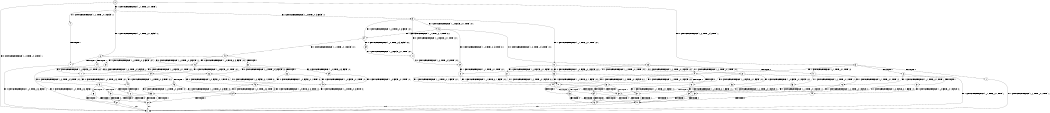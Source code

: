 digraph BCG {
size = "7, 10.5";
center = TRUE;
node [shape = circle];
0 [peripheries = 2];
0 -> 1 [label = "EX !0 !ATOMIC_EXCH_BRANCH (1, +0, TRUE, +0, 3, TRUE) !::"];
0 -> 2 [label = "EX !1 !ATOMIC_EXCH_BRANCH (1, +1, TRUE, +0, 1, TRUE) !::"];
0 -> 3 [label = "EX !0 !ATOMIC_EXCH_BRANCH (1, +0, TRUE, +0, 3, TRUE) !::"];
2 -> 4 [label = "EX !1 !ATOMIC_EXCH_BRANCH (1, +1, TRUE, +0, 1, FALSE) !:1:"];
2 -> 5 [label = "EX !0 !ATOMIC_EXCH_BRANCH (1, +0, TRUE, +0, 3, FALSE) !:1:"];
2 -> 6 [label = "EX !1 !ATOMIC_EXCH_BRANCH (1, +1, TRUE, +0, 1, FALSE) !:1:"];
3 -> 7 [label = "TERMINATE !0"];
3 -> 8 [label = "TERMINATE !0"];
3 -> 9 [label = "EX !1 !ATOMIC_EXCH_BRANCH (1, +1, TRUE, +0, 1, TRUE) !:0:"];
4 -> 10 [label = "TERMINATE !1"];
5 -> 11 [label = "EX !0 !ATOMIC_EXCH_BRANCH (1, +0, FALSE, +0, 1, TRUE) !:0:1:"];
5 -> 12 [label = "EX !1 !ATOMIC_EXCH_BRANCH (1, +1, TRUE, +0, 1, TRUE) !:0:1:"];
5 -> 13 [label = "EX !0 !ATOMIC_EXCH_BRANCH (1, +0, FALSE, +0, 1, TRUE) !:0:1:"];
6 -> 10 [label = "TERMINATE !1"];
6 -> 14 [label = "TERMINATE !1"];
6 -> 15 [label = "EX !0 !ATOMIC_EXCH_BRANCH (1, +0, TRUE, +0, 3, FALSE) !:1:"];
7 -> 1 [label = "EX !1 !ATOMIC_EXCH_BRANCH (1, +1, TRUE, +0, 1, TRUE) !::"];
8 -> 1 [label = "EX !1 !ATOMIC_EXCH_BRANCH (1, +1, TRUE, +0, 1, TRUE) !::"];
8 -> 16 [label = "EX !1 !ATOMIC_EXCH_BRANCH (1, +1, TRUE, +0, 1, TRUE) !::"];
9 -> 17 [label = "EX !1 !ATOMIC_EXCH_BRANCH (1, +1, TRUE, +0, 1, FALSE) !:0:1:"];
9 -> 18 [label = "TERMINATE !0"];
9 -> 19 [label = "EX !1 !ATOMIC_EXCH_BRANCH (1, +1, TRUE, +0, 1, FALSE) !:0:1:"];
10 -> 1 [label = "EX !0 !ATOMIC_EXCH_BRANCH (1, +0, TRUE, +0, 3, FALSE) !::"];
11 -> 20 [label = "EX !0 !ATOMIC_EXCH_BRANCH (1, +0, TRUE, +0, 3, TRUE) !:0:1:"];
12 -> 21 [label = "EX !0 !ATOMIC_EXCH_BRANCH (1, +0, FALSE, +0, 1, FALSE) !:0:1:"];
12 -> 22 [label = "EX !1 !ATOMIC_EXCH_BRANCH (1, +1, TRUE, +0, 1, FALSE) !:0:1:"];
12 -> 23 [label = "EX !0 !ATOMIC_EXCH_BRANCH (1, +0, FALSE, +0, 1, FALSE) !:0:1:"];
13 -> 20 [label = "EX !0 !ATOMIC_EXCH_BRANCH (1, +0, TRUE, +0, 3, TRUE) !:0:1:"];
13 -> 24 [label = "EX !1 !ATOMIC_EXCH_BRANCH (1, +1, TRUE, +0, 1, TRUE) !:0:1:"];
13 -> 25 [label = "EX !0 !ATOMIC_EXCH_BRANCH (1, +0, TRUE, +0, 3, TRUE) !:0:1:"];
14 -> 1 [label = "EX !0 !ATOMIC_EXCH_BRANCH (1, +0, TRUE, +0, 3, FALSE) !::"];
14 -> 26 [label = "EX !0 !ATOMIC_EXCH_BRANCH (1, +0, TRUE, +0, 3, FALSE) !::"];
15 -> 27 [label = "EX !0 !ATOMIC_EXCH_BRANCH (1, +0, FALSE, +0, 1, TRUE) !:0:1:"];
15 -> 28 [label = "TERMINATE !1"];
15 -> 29 [label = "EX !0 !ATOMIC_EXCH_BRANCH (1, +0, FALSE, +0, 1, TRUE) !:0:1:"];
16 -> 30 [label = "EX !1 !ATOMIC_EXCH_BRANCH (1, +1, TRUE, +0, 1, FALSE) !:1:"];
16 -> 31 [label = "EX !1 !ATOMIC_EXCH_BRANCH (1, +1, TRUE, +0, 1, FALSE) !:1:"];
17 -> 32 [label = "TERMINATE !0"];
18 -> 30 [label = "EX !1 !ATOMIC_EXCH_BRANCH (1, +1, TRUE, +0, 1, FALSE) !:1:"];
18 -> 31 [label = "EX !1 !ATOMIC_EXCH_BRANCH (1, +1, TRUE, +0, 1, FALSE) !:1:"];
19 -> 32 [label = "TERMINATE !0"];
19 -> 33 [label = "TERMINATE !1"];
19 -> 34 [label = "TERMINATE !0"];
20 -> 35 [label = "EX !1 !ATOMIC_EXCH_BRANCH (1, +1, TRUE, +0, 1, TRUE) !:0:1:"];
21 -> 17 [label = "EX !1 !ATOMIC_EXCH_BRANCH (1, +1, TRUE, +0, 1, FALSE) !:0:1:"];
22 -> 36 [label = "EX !0 !ATOMIC_EXCH_BRANCH (1, +0, FALSE, +0, 1, FALSE) !:0:1:"];
22 -> 37 [label = "TERMINATE !1"];
22 -> 38 [label = "EX !0 !ATOMIC_EXCH_BRANCH (1, +0, FALSE, +0, 1, FALSE) !:0:1:"];
23 -> 17 [label = "EX !1 !ATOMIC_EXCH_BRANCH (1, +1, TRUE, +0, 1, FALSE) !:0:1:"];
23 -> 18 [label = "TERMINATE !0"];
23 -> 19 [label = "EX !1 !ATOMIC_EXCH_BRANCH (1, +1, TRUE, +0, 1, FALSE) !:0:1:"];
24 -> 39 [label = "EX !0 !ATOMIC_EXCH_BRANCH (1, +0, TRUE, +0, 3, FALSE) !:0:1:"];
24 -> 40 [label = "EX !1 !ATOMIC_EXCH_BRANCH (1, +1, TRUE, +0, 1, FALSE) !:0:1:"];
24 -> 5 [label = "EX !0 !ATOMIC_EXCH_BRANCH (1, +0, TRUE, +0, 3, FALSE) !:0:1:"];
25 -> 35 [label = "EX !1 !ATOMIC_EXCH_BRANCH (1, +1, TRUE, +0, 1, TRUE) !:0:1:"];
25 -> 41 [label = "TERMINATE !0"];
25 -> 9 [label = "EX !1 !ATOMIC_EXCH_BRANCH (1, +1, TRUE, +0, 1, TRUE) !:0:1:"];
26 -> 42 [label = "EX !0 !ATOMIC_EXCH_BRANCH (1, +0, FALSE, +0, 1, TRUE) !:0:"];
26 -> 43 [label = "EX !0 !ATOMIC_EXCH_BRANCH (1, +0, FALSE, +0, 1, TRUE) !:0:"];
27 -> 44 [label = "EX !0 !ATOMIC_EXCH_BRANCH (1, +0, TRUE, +0, 3, TRUE) !:0:1:"];
28 -> 42 [label = "EX !0 !ATOMIC_EXCH_BRANCH (1, +0, FALSE, +0, 1, TRUE) !:0:"];
28 -> 43 [label = "EX !0 !ATOMIC_EXCH_BRANCH (1, +0, FALSE, +0, 1, TRUE) !:0:"];
29 -> 44 [label = "EX !0 !ATOMIC_EXCH_BRANCH (1, +0, TRUE, +0, 3, TRUE) !:0:1:"];
29 -> 45 [label = "TERMINATE !1"];
29 -> 46 [label = "EX !0 !ATOMIC_EXCH_BRANCH (1, +0, TRUE, +0, 3, TRUE) !:0:1:"];
30 -> 47 [label = "TERMINATE !1"];
31 -> 47 [label = "TERMINATE !1"];
31 -> 48 [label = "TERMINATE !1"];
32 -> 47 [label = "TERMINATE !1"];
33 -> 47 [label = "TERMINATE !0"];
33 -> 48 [label = "TERMINATE !0"];
34 -> 47 [label = "TERMINATE !1"];
34 -> 48 [label = "TERMINATE !1"];
35 -> 17 [label = "EX !1 !ATOMIC_EXCH_BRANCH (1, +1, TRUE, +0, 1, FALSE) !:0:1:"];
36 -> 32 [label = "TERMINATE !0"];
37 -> 49 [label = "EX !0 !ATOMIC_EXCH_BRANCH (1, +0, FALSE, +0, 1, FALSE) !:0:"];
37 -> 50 [label = "EX !0 !ATOMIC_EXCH_BRANCH (1, +0, FALSE, +0, 1, FALSE) !:0:"];
38 -> 32 [label = "TERMINATE !0"];
38 -> 33 [label = "TERMINATE !1"];
38 -> 34 [label = "TERMINATE !0"];
39 -> 11 [label = "EX !0 !ATOMIC_EXCH_BRANCH (1, +0, FALSE, +0, 1, TRUE) !:0:1:"];
40 -> 51 [label = "EX !0 !ATOMIC_EXCH_BRANCH (1, +0, TRUE, +0, 3, FALSE) !:0:1:"];
40 -> 52 [label = "TERMINATE !1"];
40 -> 15 [label = "EX !0 !ATOMIC_EXCH_BRANCH (1, +0, TRUE, +0, 3, FALSE) !:0:1:"];
41 -> 53 [label = "EX !1 !ATOMIC_EXCH_BRANCH (1, +1, TRUE, +0, 1, TRUE) !:1:"];
41 -> 16 [label = "EX !1 !ATOMIC_EXCH_BRANCH (1, +1, TRUE, +0, 1, TRUE) !:1:"];
42 -> 54 [label = "EX !0 !ATOMIC_EXCH_BRANCH (1, +0, TRUE, +0, 3, TRUE) !:0:"];
43 -> 54 [label = "EX !0 !ATOMIC_EXCH_BRANCH (1, +0, TRUE, +0, 3, TRUE) !:0:"];
43 -> 55 [label = "EX !0 !ATOMIC_EXCH_BRANCH (1, +0, TRUE, +0, 3, TRUE) !:0:"];
44 -> 56 [label = "TERMINATE !0"];
45 -> 54 [label = "EX !0 !ATOMIC_EXCH_BRANCH (1, +0, TRUE, +0, 3, TRUE) !:0:"];
45 -> 55 [label = "EX !0 !ATOMIC_EXCH_BRANCH (1, +0, TRUE, +0, 3, TRUE) !:0:"];
46 -> 56 [label = "TERMINATE !0"];
46 -> 57 [label = "TERMINATE !1"];
46 -> 58 [label = "TERMINATE !0"];
47 -> 1 [label = "exit"];
48 -> 1 [label = "exit"];
49 -> 47 [label = "TERMINATE !0"];
50 -> 47 [label = "TERMINATE !0"];
50 -> 48 [label = "TERMINATE !0"];
51 -> 27 [label = "EX !0 !ATOMIC_EXCH_BRANCH (1, +0, FALSE, +0, 1, TRUE) !:0:1:"];
52 -> 59 [label = "EX !0 !ATOMIC_EXCH_BRANCH (1, +0, TRUE, +0, 3, FALSE) !:0:"];
52 -> 26 [label = "EX !0 !ATOMIC_EXCH_BRANCH (1, +0, TRUE, +0, 3, FALSE) !:0:"];
53 -> 30 [label = "EX !1 !ATOMIC_EXCH_BRANCH (1, +1, TRUE, +0, 1, FALSE) !:1:"];
54 -> 60 [label = "TERMINATE !0"];
55 -> 60 [label = "TERMINATE !0"];
55 -> 61 [label = "TERMINATE !0"];
56 -> 60 [label = "TERMINATE !1"];
57 -> 60 [label = "TERMINATE !0"];
57 -> 61 [label = "TERMINATE !0"];
58 -> 60 [label = "TERMINATE !1"];
58 -> 61 [label = "TERMINATE !1"];
59 -> 42 [label = "EX !0 !ATOMIC_EXCH_BRANCH (1, +0, FALSE, +0, 1, TRUE) !:0:"];
60 -> 1 [label = "exit"];
61 -> 1 [label = "exit"];
}
